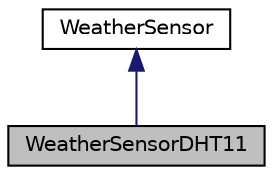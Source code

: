 digraph "WeatherSensorDHT11"
{
  edge [fontname="Helvetica",fontsize="10",labelfontname="Helvetica",labelfontsize="10"];
  node [fontname="Helvetica",fontsize="10",shape=record];
  Node1 [label="WeatherSensorDHT11",height=0.2,width=0.4,color="black", fillcolor="grey75", style="filled" fontcolor="black"];
  Node2 -> Node1 [dir="back",color="midnightblue",fontsize="10",style="solid",fontname="Helvetica"];
  Node2 [label="WeatherSensor",height=0.2,width=0.4,color="black", fillcolor="white", style="filled",URL="$classWeatherSensor.html",tooltip="Arduino - Weather sensor."];
}
